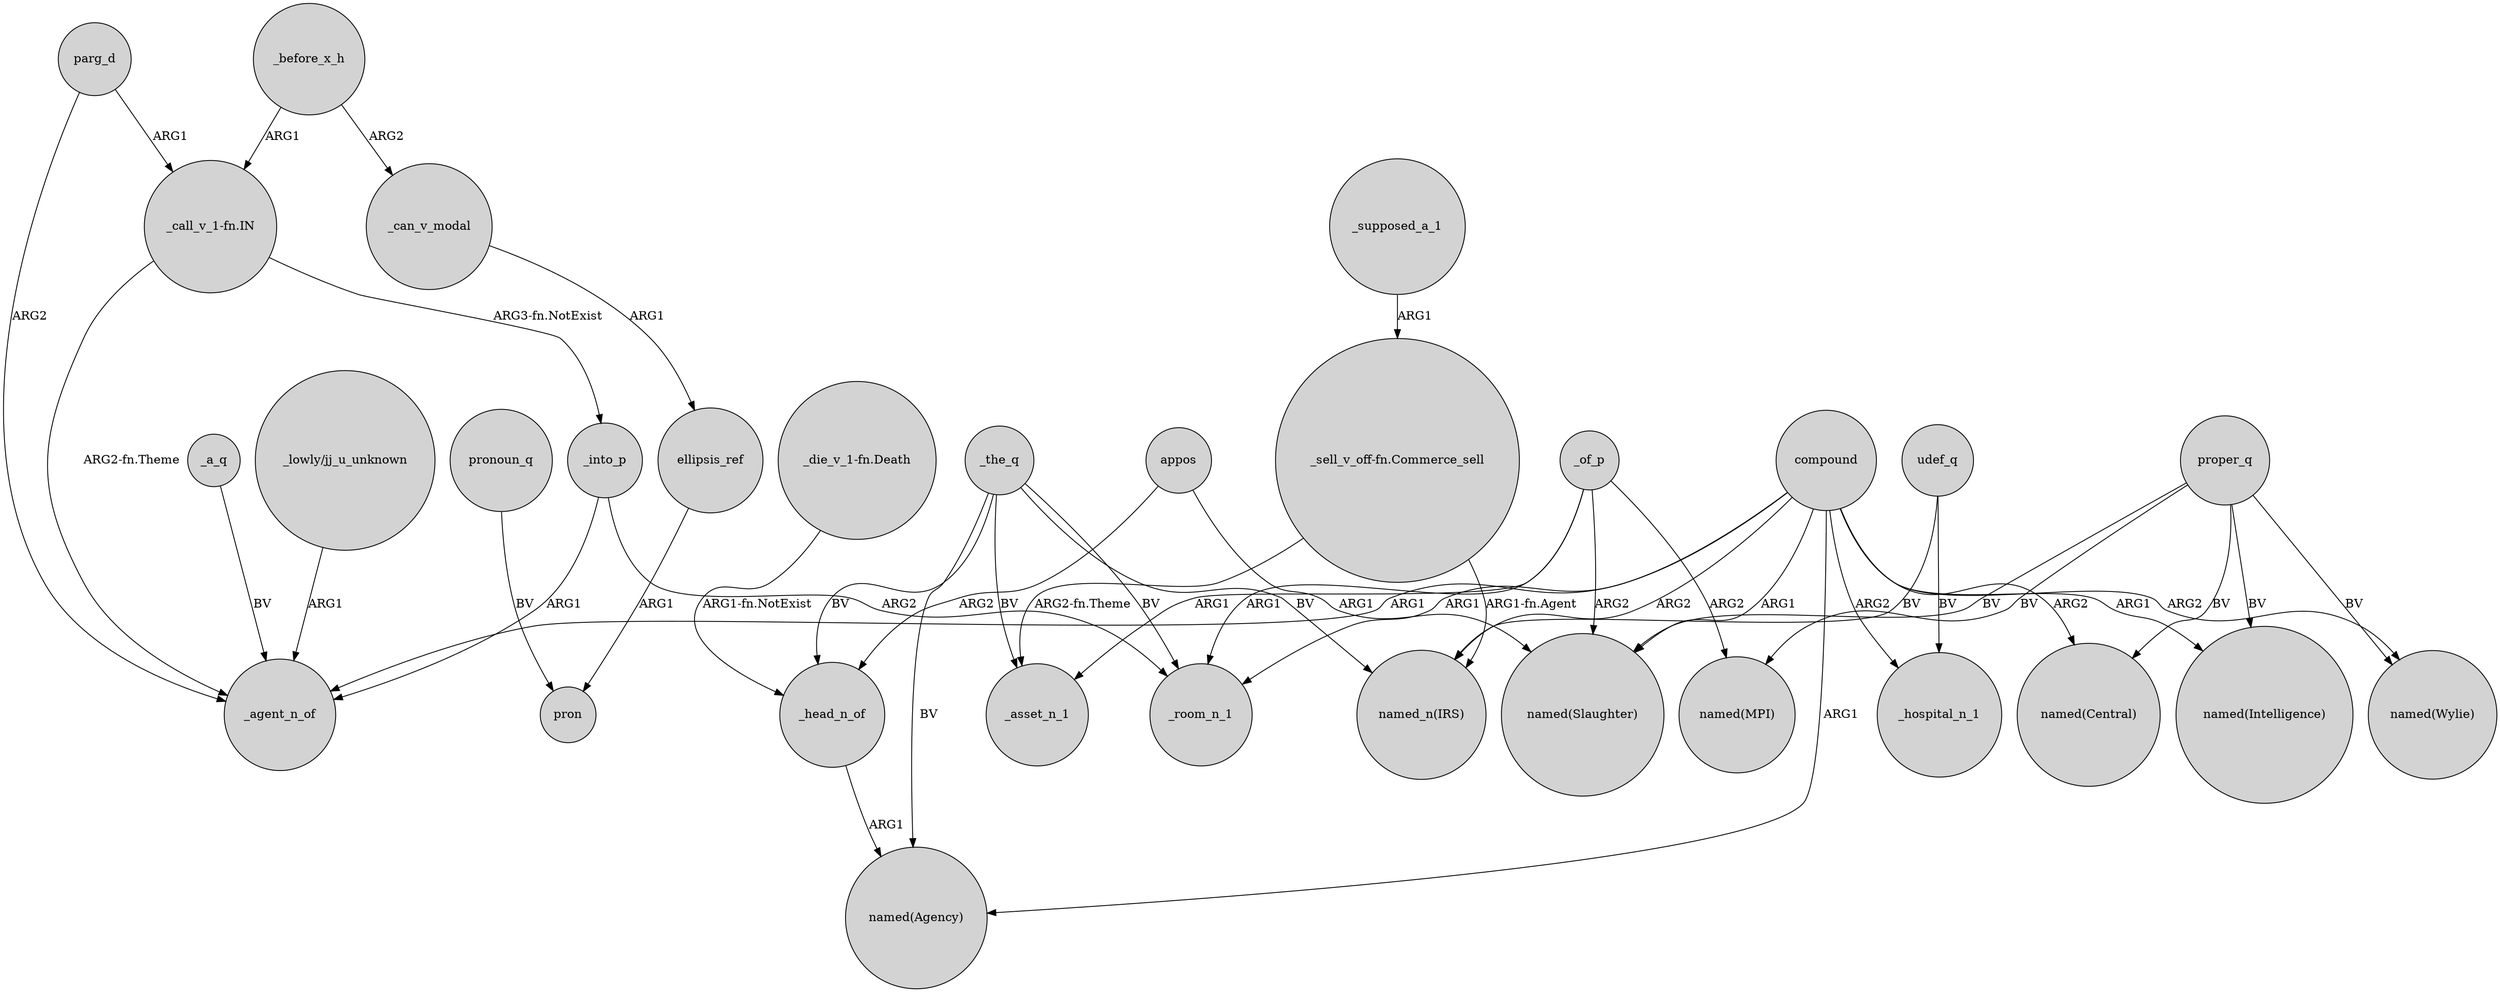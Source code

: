 digraph {
	node [shape=circle style=filled]
	_into_p -> _agent_n_of [label=ARG1]
	_into_p -> _room_n_1 [label=ARG2]
	_head_n_of -> "named(Agency)" [label=ARG1]
	appos -> "named(Slaughter)" [label=ARG1]
	compound -> "named(Central)" [label=ARG2]
	"_sell_v_off-fn.Commerce_sell" -> _asset_n_1 [label="ARG2-fn.Theme"]
	_before_x_h -> "_call_v_1-fn.IN" [label=ARG1]
	_supposed_a_1 -> "_sell_v_off-fn.Commerce_sell" [label=ARG1]
	appos -> _head_n_of [label=ARG2]
	ellipsis_ref -> pron [label=ARG1]
	proper_q -> "named(Intelligence)" [label=BV]
	_of_p -> "named(MPI)" [label=ARG2]
	_before_x_h -> _can_v_modal [label=ARG2]
	parg_d -> _agent_n_of [label=ARG2]
	compound -> "named(Slaughter)" [label=ARG1]
	_the_q -> _head_n_of [label=BV]
	compound -> "named(Intelligence)" [label=ARG1]
	_the_q -> "named(Agency)" [label=BV]
	compound -> "named(Wylie)" [label=ARG2]
	parg_d -> "_call_v_1-fn.IN" [label=ARG1]
	"_sell_v_off-fn.Commerce_sell" -> "named_n(IRS)" [label="ARG1-fn.Agent"]
	_of_p -> _room_n_1 [label=ARG1]
	"_call_v_1-fn.IN" -> _into_p [label="ARG3-fn.NotExist"]
	pronoun_q -> pron [label=BV]
	proper_q -> "named(Wylie)" [label=BV]
	compound -> _agent_n_of [label=ARG1]
	"_die_v_1-fn.Death" -> _head_n_of [label="ARG1-fn.NotExist"]
	_of_p -> _asset_n_1 [label=ARG1]
	_the_q -> _asset_n_1 [label=BV]
	proper_q -> "named(Central)" [label=BV]
	_a_q -> _agent_n_of [label=BV]
	compound -> "named(Agency)" [label=ARG1]
	"_call_v_1-fn.IN" -> _agent_n_of [label="ARG2-fn.Theme"]
	compound -> _room_n_1 [label=ARG1]
	proper_q -> "named(Slaughter)" [label=BV]
	compound -> "named_n(IRS)" [label=ARG2]
	udef_q -> "named_n(IRS)" [label=BV]
	proper_q -> "named(MPI)" [label=BV]
	_the_q -> "named_n(IRS)" [label=BV]
	udef_q -> _hospital_n_1 [label=BV]
	_the_q -> _room_n_1 [label=BV]
	"_lowly/jj_u_unknown" -> _agent_n_of [label=ARG1]
	_of_p -> "named(Slaughter)" [label=ARG2]
	compound -> _hospital_n_1 [label=ARG2]
	_can_v_modal -> ellipsis_ref [label=ARG1]
}
